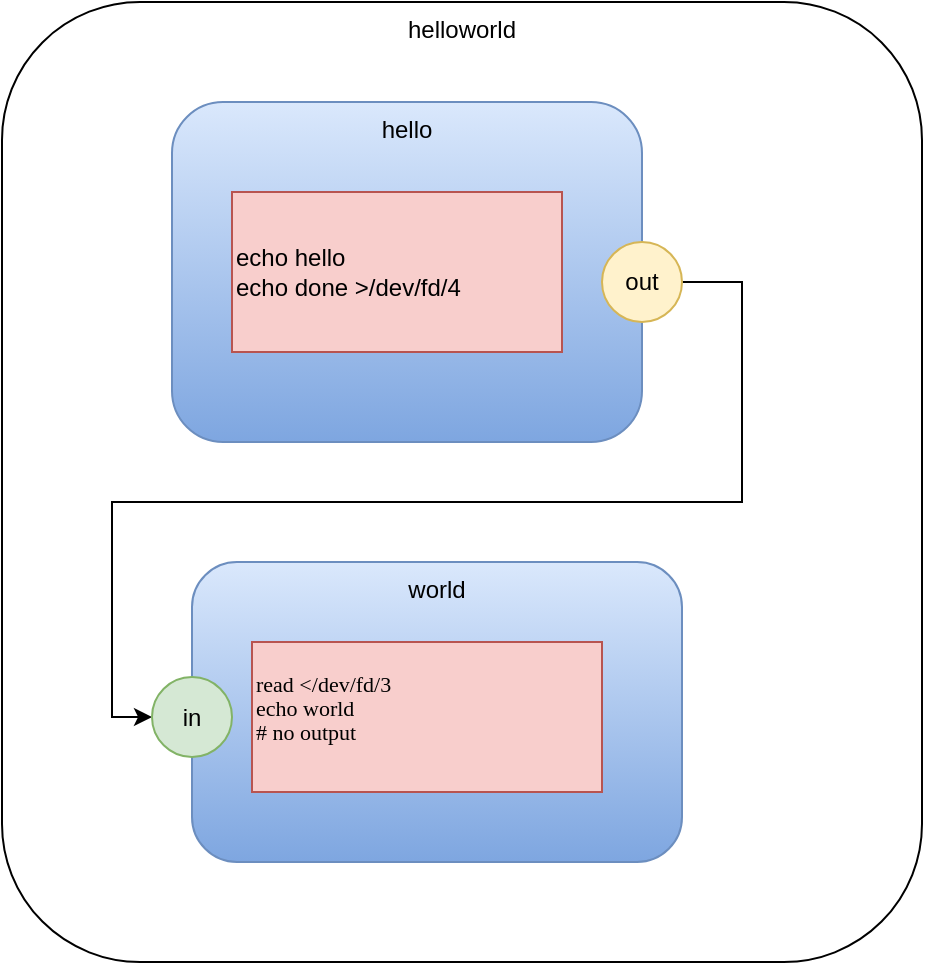 <mxfile version="14.6.13" type="device"><diagram id="fo9xvGcHm88d3B_x5weG" name="Page-1"><mxGraphModel dx="1106" dy="806" grid="1" gridSize="10" guides="1" tooltips="1" connect="1" arrows="1" fold="1" page="1" pageScale="1" pageWidth="1100" pageHeight="850" math="0" shadow="0"><root><mxCell id="0"/><mxCell id="1" parent="0"/><mxCell id="i5jZ3dy8F4nkPbaXPHF6-1" value="helloworld" style="rounded=1;whiteSpace=wrap;html=1;verticalAlign=top;" vertex="1" parent="1"><mxGeometry x="170" y="170" width="460" height="480" as="geometry"/></mxCell><mxCell id="i5jZ3dy8F4nkPbaXPHF6-2" value="hello" style="rounded=1;whiteSpace=wrap;html=1;gradientColor=#7ea6e0;fillColor=#dae8fc;strokeColor=#6c8ebf;verticalAlign=top;" vertex="1" parent="1"><mxGeometry x="255" y="220" width="235" height="170" as="geometry"/></mxCell><mxCell id="i5jZ3dy8F4nkPbaXPHF6-3" value="&lt;div&gt;echo hello&lt;/div&gt;&lt;div&gt;&lt;/div&gt;echo done &amp;gt;/dev/fd/4" style="rounded=0;whiteSpace=wrap;html=1;fillColor=#f8cecc;strokeColor=#b85450;align=left;" vertex="1" parent="1"><mxGeometry x="285" y="265" width="165" height="80" as="geometry"/></mxCell><mxCell id="i5jZ3dy8F4nkPbaXPHF6-4" style="edgeStyle=orthogonalEdgeStyle;rounded=0;orthogonalLoop=1;jettySize=auto;html=1;entryX=0;entryY=0.5;entryDx=0;entryDy=0;" edge="1" parent="1" source="i5jZ3dy8F4nkPbaXPHF6-5" target="i5jZ3dy8F4nkPbaXPHF6-9"><mxGeometry relative="1" as="geometry"><Array as="points"><mxPoint x="540" y="310"/><mxPoint x="540" y="420"/><mxPoint x="225" y="420"/><mxPoint x="225" y="528"/></Array></mxGeometry></mxCell><mxCell id="i5jZ3dy8F4nkPbaXPHF6-5" value="out" style="ellipse;whiteSpace=wrap;html=1;aspect=fixed;fillColor=#fff2cc;strokeColor=#d6b656;" vertex="1" parent="1"><mxGeometry x="470" y="290" width="40" height="40" as="geometry"/></mxCell><mxCell id="i5jZ3dy8F4nkPbaXPHF6-6" value="world" style="rounded=1;whiteSpace=wrap;html=1;gradientColor=#7ea6e0;fillColor=#dae8fc;strokeColor=#6c8ebf;verticalAlign=top;" vertex="1" parent="1"><mxGeometry x="265" y="450" width="245" height="150" as="geometry"/></mxCell><mxCell id="i5jZ3dy8F4nkPbaXPHF6-9" value="in" style="ellipse;whiteSpace=wrap;html=1;aspect=fixed;fillColor=#d5e8d4;strokeColor=#82b366;" vertex="1" parent="1"><mxGeometry x="245" y="507.5" width="40" height="40" as="geometry"/></mxCell><mxCell id="i5jZ3dy8F4nkPbaXPHF6-10" value="&lt;p class=&quot;p1&quot; style=&quot;margin: 0px ; font-stretch: normal ; font-size: 11px ; line-height: normal ; font-family: &amp;#34;menlo&amp;#34;&quot;&gt;&lt;span class=&quot;s1&quot;&gt;read &amp;lt;/dev/fd/3&lt;/span&gt;&lt;/p&gt;&lt;p class=&quot;p1&quot; style=&quot;margin: 0px ; font-stretch: normal ; font-size: 11px ; line-height: normal ; font-family: &amp;#34;menlo&amp;#34;&quot;&gt;&lt;span class=&quot;s1&quot;&gt;echo world&lt;/span&gt;&lt;/p&gt;&lt;p class=&quot;p1&quot; style=&quot;margin: 0px ; font-stretch: normal ; font-size: 11px ; line-height: normal ; font-family: &amp;#34;menlo&amp;#34;&quot;&gt;&lt;span class=&quot;s1&quot;&gt;# no output&lt;/span&gt;&lt;/p&gt;&lt;p class=&quot;p1&quot; style=&quot;margin: 0px ; font-stretch: normal ; font-size: 11px ; line-height: normal ; font-family: &amp;#34;menlo&amp;#34;&quot;&gt;&lt;br&gt;&lt;/p&gt;" style="rounded=0;whiteSpace=wrap;html=1;fillColor=#f8cecc;strokeColor=#b85450;align=left;" vertex="1" parent="1"><mxGeometry x="295" y="490" width="175" height="75" as="geometry"/></mxCell></root></mxGraphModel></diagram></mxfile>